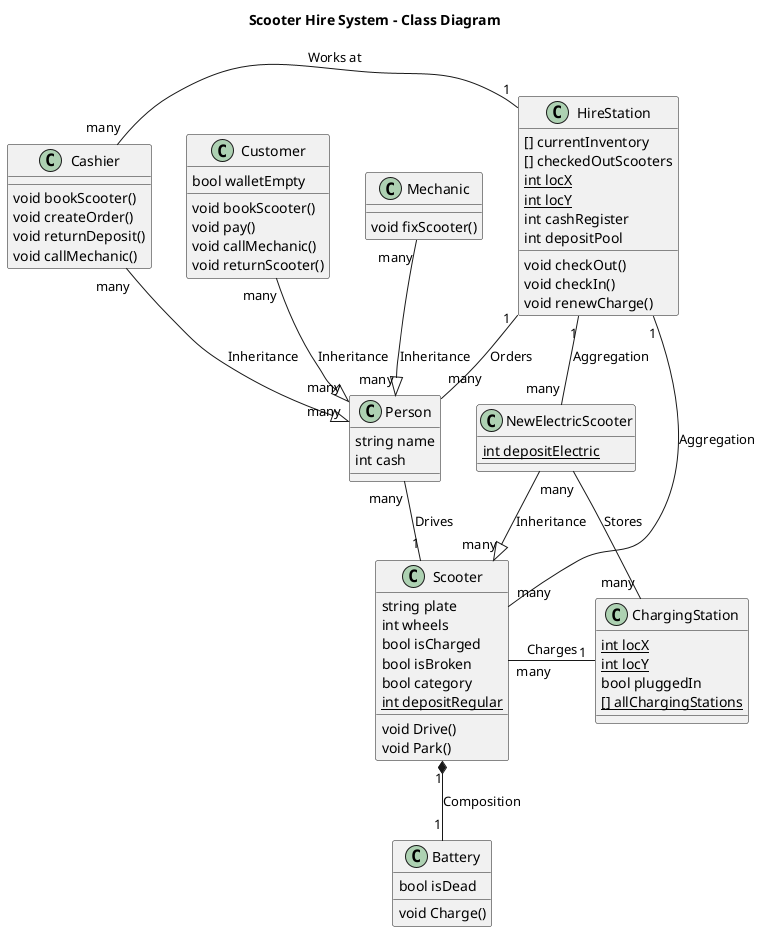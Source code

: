 @startuml

title Scooter Hire System - Class Diagram


class Scooter {
  string plate
  int wheels
  bool isCharged
  bool isBroken
  bool category
  {static} int depositRegular
  void Drive()
  void Park()
}

class NewElectricScooter{
    {static} int depositElectric    
}

class Battery{
    bool isDead
    void Charge()
}

class ChargingStation{
    {static} int locX
    {static} int locY
    bool pluggedIn
    {static} [] allChargingStations
}
    
class HireStation{
    [] currentInventory
    [] checkedOutScooters
    {static} int locX
    {static} int locY
    int cashRegister
    int depositPool
    void checkOut()
    void checkIn()
    void renewCharge()
}

class Person{
    string name
    int cash
}

class Customer{
    bool walletEmpty
    void bookScooter()
    void pay()
    void callMechanic()
    void returnScooter()
}

class Cashier{
    void bookScooter()
    void createOrder()
    void returnDeposit()
    void callMechanic()
}

class Mechanic{
    void fixScooter()
}


Scooter "many" <|-up- NewElectricScooter: Inheritance
Scooter "many" -right- "1" ChargingStation: Charges

NewElectricScooter "many" -right- "many" ChargingStation: Stores

Scooter "1" *-down- "1" Battery: Composition

HireStation "1" -down- "many" Scooter: Aggregation
HireStation "1" -down- "many" NewElectricScooter: Aggregation
Cashier "many" -right- "1" HireStation: Works at

Person "many" -down- "1" Scooter: Drives
Person "many" -left- "1" HireStation: Orders
Person "many" <|-up- "many" Customer: Inheritance
Person "many" <|-up- "many" Cashier: Inheritance
Person "many" <|-up- "many" Mechanic: Inheritance


@enduml